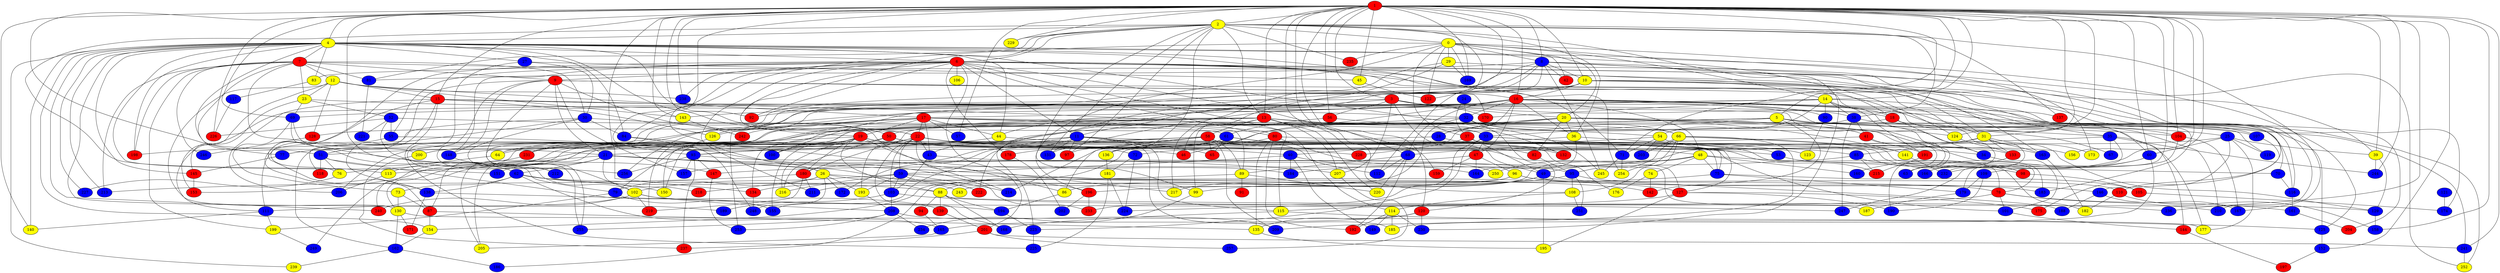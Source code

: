graph {
0 [style = filled fillcolor = yellow];
1 [style = filled fillcolor = red];
2 [style = filled fillcolor = yellow];
3 [style = filled fillcolor = red];
4 [style = filled fillcolor = yellow];
5 [style = filled fillcolor = yellow];
6 [style = filled fillcolor = red];
7 [style = filled fillcolor = red];
8 [style = filled fillcolor = blue];
9 [style = filled fillcolor = red];
10 [style = filled fillcolor = yellow];
11 [style = filled fillcolor = blue];
12 [style = filled fillcolor = yellow];
13 [style = filled fillcolor = red];
14 [style = filled fillcolor = yellow];
15 [style = filled fillcolor = red];
16 [style = filled fillcolor = red];
17 [style = filled fillcolor = red];
18 [style = filled fillcolor = red];
19 [style = filled fillcolor = red];
20 [style = filled fillcolor = yellow];
21 [style = filled fillcolor = blue];
22 [style = filled fillcolor = red];
23 [style = filled fillcolor = yellow];
24 [style = filled fillcolor = blue];
25 [style = filled fillcolor = blue];
26 [style = filled fillcolor = yellow];
27 [style = filled fillcolor = blue];
28 [style = filled fillcolor = blue];
29 [style = filled fillcolor = yellow];
30 [style = filled fillcolor = blue];
31 [style = filled fillcolor = yellow];
32 [style = filled fillcolor = blue];
33 [style = filled fillcolor = blue];
34 [style = filled fillcolor = blue];
35 [style = filled fillcolor = blue];
36 [style = filled fillcolor = yellow];
37 [style = filled fillcolor = red];
38 [style = filled fillcolor = blue];
39 [style = filled fillcolor = yellow];
40 [style = filled fillcolor = blue];
41 [style = filled fillcolor = red];
42 [style = filled fillcolor = red];
43 [style = filled fillcolor = blue];
44 [style = filled fillcolor = yellow];
45 [style = filled fillcolor = yellow];
46 [style = filled fillcolor = red];
47 [style = filled fillcolor = red];
48 [style = filled fillcolor = yellow];
49 [style = filled fillcolor = blue];
50 [style = filled fillcolor = red];
51 [style = filled fillcolor = blue];
52 [style = filled fillcolor = blue];
53 [style = filled fillcolor = blue];
54 [style = filled fillcolor = yellow];
55 [style = filled fillcolor = blue];
56 [style = filled fillcolor = red];
57 [style = filled fillcolor = blue];
58 [style = filled fillcolor = red];
59 [style = filled fillcolor = blue];
60 [style = filled fillcolor = blue];
61 [style = filled fillcolor = blue];
62 [style = filled fillcolor = blue];
63 [style = filled fillcolor = blue];
64 [style = filled fillcolor = yellow];
65 [style = filled fillcolor = red];
66 [style = filled fillcolor = yellow];
67 [style = filled fillcolor = blue];
68 [style = filled fillcolor = blue];
69 [style = filled fillcolor = blue];
70 [style = filled fillcolor = blue];
71 [style = filled fillcolor = blue];
72 [style = filled fillcolor = blue];
73 [style = filled fillcolor = yellow];
74 [style = filled fillcolor = yellow];
75 [style = filled fillcolor = blue];
76 [style = filled fillcolor = yellow];
77 [style = filled fillcolor = blue];
78 [style = filled fillcolor = red];
79 [style = filled fillcolor = blue];
80 [style = filled fillcolor = red];
81 [style = filled fillcolor = blue];
82 [style = filled fillcolor = red];
83 [style = filled fillcolor = yellow];
84 [style = filled fillcolor = blue];
85 [style = filled fillcolor = blue];
86 [style = filled fillcolor = yellow];
87 [style = filled fillcolor = red];
88 [style = filled fillcolor = yellow];
89 [style = filled fillcolor = yellow];
90 [style = filled fillcolor = blue];
91 [style = filled fillcolor = red];
92 [style = filled fillcolor = red];
93 [style = filled fillcolor = blue];
94 [style = filled fillcolor = red];
95 [style = filled fillcolor = blue];
96 [style = filled fillcolor = yellow];
97 [style = filled fillcolor = red];
98 [style = filled fillcolor = red];
99 [style = filled fillcolor = yellow];
100 [style = filled fillcolor = blue];
101 [style = filled fillcolor = blue];
102 [style = filled fillcolor = yellow];
103 [style = filled fillcolor = blue];
104 [style = filled fillcolor = red];
105 [style = filled fillcolor = red];
106 [style = filled fillcolor = yellow];
107 [style = filled fillcolor = blue];
108 [style = filled fillcolor = yellow];
109 [style = filled fillcolor = blue];
110 [style = filled fillcolor = red];
111 [style = filled fillcolor = blue];
112 [style = filled fillcolor = blue];
113 [style = filled fillcolor = yellow];
114 [style = filled fillcolor = yellow];
115 [style = filled fillcolor = yellow];
116 [style = filled fillcolor = blue];
117 [style = filled fillcolor = blue];
118 [style = filled fillcolor = red];
119 [style = filled fillcolor = blue];
120 [style = filled fillcolor = red];
121 [style = filled fillcolor = blue];
122 [style = filled fillcolor = red];
123 [style = filled fillcolor = yellow];
124 [style = filled fillcolor = yellow];
125 [style = filled fillcolor = blue];
126 [style = filled fillcolor = yellow];
127 [style = filled fillcolor = red];
128 [style = filled fillcolor = red];
129 [style = filled fillcolor = blue];
130 [style = filled fillcolor = yellow];
131 [style = filled fillcolor = blue];
132 [style = filled fillcolor = red];
133 [style = filled fillcolor = red];
134 [style = filled fillcolor = red];
135 [style = filled fillcolor = yellow];
136 [style = filled fillcolor = yellow];
137 [style = filled fillcolor = red];
138 [style = filled fillcolor = blue];
139 [style = filled fillcolor = red];
140 [style = filled fillcolor = yellow];
141 [style = filled fillcolor = yellow];
142 [style = filled fillcolor = red];
143 [style = filled fillcolor = yellow];
144 [style = filled fillcolor = red];
145 [style = filled fillcolor = red];
146 [style = filled fillcolor = blue];
147 [style = filled fillcolor = red];
148 [style = filled fillcolor = blue];
149 [style = filled fillcolor = blue];
150 [style = filled fillcolor = yellow];
151 [style = filled fillcolor = blue];
152 [style = filled fillcolor = blue];
153 [style = filled fillcolor = red];
154 [style = filled fillcolor = yellow];
155 [style = filled fillcolor = blue];
156 [style = filled fillcolor = yellow];
157 [style = filled fillcolor = blue];
158 [style = filled fillcolor = blue];
159 [style = filled fillcolor = red];
160 [style = filled fillcolor = blue];
161 [style = filled fillcolor = blue];
162 [style = filled fillcolor = blue];
163 [style = filled fillcolor = blue];
164 [style = filled fillcolor = blue];
165 [style = filled fillcolor = blue];
166 [style = filled fillcolor = blue];
167 [style = filled fillcolor = blue];
168 [style = filled fillcolor = blue];
169 [style = filled fillcolor = blue];
170 [style = filled fillcolor = red];
171 [style = filled fillcolor = red];
172 [style = filled fillcolor = blue];
173 [style = filled fillcolor = yellow];
174 [style = filled fillcolor = blue];
175 [style = filled fillcolor = red];
176 [style = filled fillcolor = yellow];
177 [style = filled fillcolor = yellow];
178 [style = filled fillcolor = red];
179 [style = filled fillcolor = blue];
180 [style = filled fillcolor = red];
181 [style = filled fillcolor = yellow];
182 [style = filled fillcolor = yellow];
183 [style = filled fillcolor = blue];
184 [style = filled fillcolor = blue];
185 [style = filled fillcolor = yellow];
186 [style = filled fillcolor = blue];
187 [style = filled fillcolor = yellow];
188 [style = filled fillcolor = blue];
189 [style = filled fillcolor = blue];
190 [style = filled fillcolor = blue];
191 [style = filled fillcolor = red];
192 [style = filled fillcolor = red];
193 [style = filled fillcolor = yellow];
194 [style = filled fillcolor = blue];
195 [style = filled fillcolor = yellow];
196 [style = filled fillcolor = red];
197 [style = filled fillcolor = red];
198 [style = filled fillcolor = red];
199 [style = filled fillcolor = yellow];
200 [style = filled fillcolor = yellow];
201 [style = filled fillcolor = red];
202 [style = filled fillcolor = blue];
203 [style = filled fillcolor = blue];
204 [style = filled fillcolor = red];
205 [style = filled fillcolor = yellow];
206 [style = filled fillcolor = blue];
207 [style = filled fillcolor = yellow];
208 [style = filled fillcolor = blue];
209 [style = filled fillcolor = blue];
210 [style = filled fillcolor = blue];
211 [style = filled fillcolor = blue];
212 [style = filled fillcolor = blue];
213 [style = filled fillcolor = blue];
214 [style = filled fillcolor = blue];
215 [style = filled fillcolor = red];
216 [style = filled fillcolor = yellow];
217 [style = filled fillcolor = yellow];
218 [style = filled fillcolor = red];
219 [style = filled fillcolor = red];
220 [style = filled fillcolor = yellow];
221 [style = filled fillcolor = blue];
222 [style = filled fillcolor = red];
223 [style = filled fillcolor = blue];
224 [style = filled fillcolor = blue];
225 [style = filled fillcolor = blue];
226 [style = filled fillcolor = red];
227 [style = filled fillcolor = blue];
228 [style = filled fillcolor = red];
229 [style = filled fillcolor = yellow];
230 [style = filled fillcolor = blue];
231 [style = filled fillcolor = red];
232 [style = filled fillcolor = blue];
233 [style = filled fillcolor = red];
234 [style = filled fillcolor = blue];
235 [style = filled fillcolor = red];
236 [style = filled fillcolor = blue];
237 [style = filled fillcolor = red];
238 [style = filled fillcolor = blue];
239 [style = filled fillcolor = yellow];
240 [style = filled fillcolor = red];
241 [style = filled fillcolor = blue];
242 [style = filled fillcolor = red];
243 [style = filled fillcolor = yellow];
244 [style = filled fillcolor = blue];
245 [style = filled fillcolor = yellow];
246 [style = filled fillcolor = blue];
247 [style = filled fillcolor = blue];
248 [style = filled fillcolor = blue];
249 [style = filled fillcolor = blue];
250 [style = filled fillcolor = yellow];
251 [style = filled fillcolor = blue];
252 [style = filled fillcolor = yellow];
253 [style = filled fillcolor = blue];
254 [style = filled fillcolor = yellow];
255 [style = filled fillcolor = blue];
256 [style = filled fillcolor = blue];
257 [style = filled fillcolor = blue];
1 -- 5;
1 -- 4;
1 -- 3;
1 -- 2;
1 -- 8;
1 -- 10;
1 -- 13;
1 -- 14;
1 -- 15;
1 -- 16;
1 -- 22;
1 -- 31;
1 -- 39;
1 -- 45;
1 -- 56;
1 -- 57;
1 -- 60;
1 -- 68;
1 -- 69;
1 -- 71;
1 -- 77;
1 -- 79;
1 -- 84;
1 -- 104;
1 -- 108;
1 -- 120;
1 -- 122;
1 -- 124;
1 -- 134;
1 -- 140;
1 -- 143;
1 -- 152;
1 -- 156;
1 -- 158;
1 -- 160;
1 -- 169;
1 -- 179;
1 -- 226;
1 -- 229;
1 -- 236;
1 -- 238;
1 -- 241;
1 -- 244;
2 -- 0;
2 -- 4;
2 -- 6;
2 -- 13;
2 -- 22;
2 -- 36;
2 -- 38;
2 -- 81;
2 -- 97;
2 -- 99;
2 -- 112;
2 -- 113;
2 -- 131;
2 -- 136;
2 -- 137;
2 -- 167;
2 -- 229;
2 -- 230;
2 -- 235;
0 -- 8;
0 -- 14;
0 -- 20;
0 -- 26;
0 -- 29;
0 -- 37;
0 -- 42;
0 -- 122;
0 -- 125;
0 -- 169;
0 -- 173;
0 -- 196;
0 -- 235;
3 -- 20;
3 -- 49;
3 -- 56;
3 -- 67;
3 -- 111;
3 -- 170;
3 -- 174;
3 -- 207;
3 -- 222;
4 -- 6;
4 -- 7;
4 -- 27;
4 -- 44;
4 -- 50;
4 -- 51;
4 -- 71;
4 -- 83;
4 -- 84;
4 -- 92;
4 -- 124;
4 -- 140;
4 -- 145;
4 -- 151;
4 -- 154;
4 -- 189;
4 -- 198;
4 -- 213;
4 -- 227;
4 -- 239;
4 -- 240;
4 -- 245;
4 -- 252;
4 -- 254;
5 -- 25;
5 -- 33;
5 -- 34;
5 -- 43;
5 -- 87;
5 -- 119;
5 -- 142;
5 -- 150;
5 -- 200;
5 -- 241;
6 -- 9;
6 -- 11;
6 -- 18;
6 -- 19;
6 -- 31;
6 -- 39;
6 -- 55;
6 -- 60;
6 -- 80;
6 -- 83;
6 -- 92;
6 -- 93;
6 -- 106;
6 -- 107;
6 -- 115;
6 -- 138;
6 -- 148;
6 -- 159;
6 -- 178;
6 -- 183;
6 -- 201;
6 -- 211;
6 -- 238;
7 -- 9;
7 -- 12;
7 -- 21;
7 -- 23;
7 -- 30;
7 -- 62;
7 -- 81;
7 -- 125;
7 -- 198;
7 -- 199;
7 -- 213;
7 -- 246;
8 -- 10;
8 -- 11;
8 -- 42;
8 -- 81;
8 -- 100;
8 -- 146;
8 -- 163;
8 -- 210;
8 -- 223;
8 -- 245;
8 -- 255;
9 -- 16;
9 -- 21;
9 -- 51;
9 -- 102;
9 -- 148;
9 -- 157;
9 -- 170;
9 -- 212;
9 -- 214;
9 -- 232;
10 -- 16;
10 -- 18;
10 -- 31;
10 -- 35;
10 -- 44;
10 -- 64;
10 -- 104;
10 -- 256;
11 -- 21;
11 -- 65;
11 -- 97;
11 -- 101;
11 -- 115;
11 -- 131;
11 -- 157;
11 -- 172;
11 -- 185;
11 -- 205;
12 -- 15;
12 -- 17;
12 -- 23;
12 -- 128;
12 -- 130;
12 -- 143;
12 -- 153;
12 -- 238;
13 -- 33;
13 -- 50;
13 -- 54;
13 -- 58;
13 -- 66;
13 -- 99;
13 -- 134;
13 -- 162;
13 -- 193;
13 -- 207;
13 -- 220;
13 -- 228;
14 -- 38;
14 -- 54;
14 -- 69;
14 -- 70;
14 -- 90;
14 -- 131;
14 -- 143;
14 -- 166;
14 -- 170;
14 -- 191;
14 -- 206;
15 -- 18;
15 -- 63;
15 -- 87;
15 -- 114;
15 -- 126;
15 -- 138;
15 -- 206;
15 -- 225;
16 -- 17;
16 -- 28;
16 -- 32;
16 -- 36;
16 -- 38;
16 -- 46;
16 -- 47;
16 -- 48;
16 -- 68;
16 -- 90;
16 -- 92;
16 -- 116;
16 -- 126;
16 -- 137;
16 -- 144;
16 -- 204;
16 -- 210;
16 -- 231;
16 -- 253;
17 -- 19;
17 -- 22;
17 -- 43;
17 -- 44;
17 -- 57;
17 -- 64;
17 -- 80;
17 -- 89;
17 -- 104;
17 -- 126;
17 -- 150;
17 -- 242;
18 -- 34;
18 -- 35;
18 -- 231;
19 -- 34;
19 -- 40;
19 -- 48;
19 -- 77;
19 -- 88;
19 -- 100;
19 -- 127;
19 -- 132;
19 -- 153;
19 -- 155;
19 -- 180;
19 -- 184;
19 -- 205;
19 -- 216;
19 -- 240;
20 -- 28;
20 -- 36;
20 -- 40;
20 -- 41;
20 -- 63;
20 -- 79;
20 -- 82;
20 -- 107;
20 -- 141;
21 -- 26;
21 -- 62;
21 -- 113;
21 -- 142;
21 -- 151;
21 -- 207;
21 -- 218;
21 -- 222;
22 -- 43;
22 -- 46;
22 -- 53;
22 -- 59;
22 -- 75;
22 -- 82;
22 -- 86;
22 -- 103;
22 -- 130;
22 -- 168;
22 -- 180;
22 -- 200;
22 -- 228;
22 -- 231;
23 -- 32;
23 -- 52;
23 -- 69;
23 -- 145;
24 -- 32;
24 -- 37;
25 -- 39;
25 -- 60;
25 -- 119;
25 -- 175;
25 -- 177;
25 -- 184;
26 -- 79;
26 -- 172;
26 -- 193;
26 -- 196;
26 -- 218;
26 -- 243;
26 -- 248;
27 -- 30;
27 -- 45;
27 -- 102;
28 -- 88;
28 -- 123;
29 -- 46;
29 -- 116;
29 -- 169;
29 -- 217;
30 -- 33;
30 -- 84;
30 -- 111;
30 -- 118;
30 -- 255;
31 -- 77;
31 -- 85;
31 -- 129;
31 -- 133;
31 -- 163;
31 -- 173;
32 -- 66;
32 -- 120;
32 -- 124;
32 -- 136;
32 -- 183;
32 -- 243;
33 -- 47;
33 -- 78;
33 -- 127;
33 -- 223;
33 -- 233;
34 -- 101;
35 -- 67;
35 -- 68;
35 -- 177;
35 -- 244;
35 -- 247;
36 -- 53;
36 -- 148;
36 -- 164;
37 -- 49;
37 -- 132;
37 -- 228;
38 -- 41;
38 -- 128;
38 -- 247;
38 -- 252;
39 -- 129;
39 -- 244;
40 -- 59;
40 -- 149;
40 -- 164;
40 -- 184;
41 -- 93;
41 -- 190;
41 -- 191;
43 -- 95;
43 -- 103;
44 -- 51;
44 -- 133;
45 -- 122;
47 -- 96;
47 -- 159;
47 -- 164;
47 -- 180;
48 -- 49;
48 -- 74;
48 -- 75;
48 -- 98;
48 -- 160;
48 -- 186;
48 -- 250;
49 -- 86;
49 -- 146;
49 -- 195;
49 -- 217;
50 -- 72;
50 -- 93;
50 -- 98;
50 -- 216;
51 -- 62;
51 -- 76;
51 -- 118;
51 -- 139;
52 -- 55;
52 -- 61;
52 -- 221;
52 -- 226;
52 -- 256;
53 -- 70;
54 -- 71;
54 -- 72;
54 -- 85;
54 -- 203;
55 -- 76;
55 -- 233;
56 -- 61;
56 -- 132;
58 -- 65;
58 -- 75;
58 -- 76;
58 -- 86;
58 -- 89;
58 -- 97;
58 -- 112;
58 -- 155;
58 -- 156;
58 -- 198;
58 -- 209;
59 -- 102;
59 -- 103;
59 -- 127;
59 -- 193;
59 -- 214;
59 -- 216;
59 -- 222;
60 -- 63;
60 -- 185;
60 -- 232;
61 -- 64;
61 -- 65;
61 -- 98;
61 -- 176;
61 -- 178;
61 -- 214;
61 -- 215;
62 -- 73;
62 -- 78;
62 -- 88;
62 -- 138;
62 -- 150;
62 -- 165;
64 -- 113;
66 -- 78;
66 -- 95;
66 -- 108;
66 -- 141;
66 -- 203;
66 -- 209;
66 -- 254;
68 -- 89;
68 -- 112;
68 -- 192;
68 -- 220;
69 -- 73;
69 -- 147;
69 -- 200;
70 -- 116;
71 -- 245;
71 -- 254;
72 -- 181;
72 -- 224;
73 -- 87;
73 -- 130;
74 -- 142;
74 -- 176;
75 -- 99;
75 -- 105;
75 -- 179;
76 -- 227;
77 -- 145;
78 -- 101;
78 -- 115;
78 -- 161;
78 -- 210;
79 -- 155;
79 -- 199;
80 -- 135;
80 -- 136;
80 -- 163;
80 -- 192;
80 -- 250;
81 -- 221;
82 -- 95;
83 -- 117;
84 -- 217;
84 -- 248;
85 -- 147;
85 -- 182;
85 -- 215;
86 -- 194;
87 -- 135;
87 -- 154;
88 -- 94;
88 -- 129;
88 -- 139;
88 -- 168;
88 -- 194;
89 -- 91;
89 -- 134;
89 -- 220;
90 -- 123;
93 -- 147;
93 -- 157;
93 -- 187;
93 -- 237;
93 -- 256;
94 -- 165;
95 -- 108;
95 -- 188;
95 -- 196;
95 -- 251;
96 -- 110;
96 -- 154;
96 -- 183;
96 -- 211;
98 -- 105;
99 -- 234;
101 -- 144;
102 -- 111;
102 -- 208;
102 -- 219;
102 -- 240;
102 -- 247;
103 -- 189;
103 -- 208;
103 -- 236;
104 -- 109;
104 -- 167;
105 -- 174;
107 -- 110;
108 -- 114;
108 -- 251;
109 -- 179;
109 -- 190;
110 -- 158;
110 -- 182;
111 -- 140;
111 -- 199;
113 -- 206;
114 -- 149;
114 -- 185;
114 -- 192;
114 -- 230;
115 -- 125;
115 -- 168;
116 -- 161;
117 -- 226;
120 -- 135;
120 -- 165;
120 -- 230;
121 -- 174;
124 -- 133;
125 -- 152;
126 -- 219;
127 -- 175;
127 -- 190;
127 -- 195;
127 -- 224;
128 -- 246;
129 -- 158;
130 -- 162;
130 -- 171;
130 -- 177;
133 -- 166;
134 -- 248;
135 -- 195;
136 -- 181;
138 -- 171;
138 -- 194;
139 -- 201;
141 -- 232;
143 -- 242;
144 -- 197;
145 -- 153;
146 -- 167;
146 -- 188;
147 -- 253;
148 -- 212;
152 -- 197;
154 -- 162;
161 -- 204;
162 -- 186;
162 -- 239;
163 -- 182;
165 -- 205;
178 -- 202;
179 -- 187;
180 -- 211;
180 -- 213;
180 -- 219;
181 -- 224;
181 -- 225;
191 -- 215;
193 -- 208;
194 -- 223;
196 -- 202;
196 -- 233;
199 -- 249;
200 -- 237;
201 -- 237;
201 -- 241;
201 -- 257;
207 -- 257;
208 -- 209;
208 -- 234;
208 -- 253;
208 -- 255;
223 -- 225;
231 -- 249;
241 -- 252;
}
